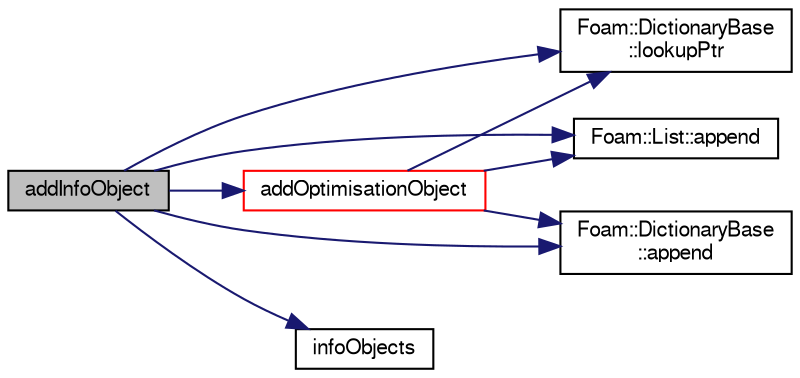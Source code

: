 digraph "addInfoObject"
{
  bgcolor="transparent";
  edge [fontname="FreeSans",fontsize="10",labelfontname="FreeSans",labelfontsize="10"];
  node [fontname="FreeSans",fontsize="10",shape=record];
  rankdir="LR";
  Node4655 [label="addInfoObject",height=0.2,width=0.4,color="black", fillcolor="grey75", style="filled", fontcolor="black"];
  Node4655 -> Node4656 [color="midnightblue",fontsize="10",style="solid",fontname="FreeSans"];
  Node4656 [label="addOptimisationObject",height=0.2,width=0.4,color="red",URL="$a21163.html#a6eddc51e7248c6785ecaabc32e065f4e",tooltip="Register optimisation switch read/write object. "];
  Node4656 -> Node4658 [color="midnightblue",fontsize="10",style="solid",fontname="FreeSans"];
  Node4658 [label="Foam::DictionaryBase\l::lookupPtr",height=0.2,width=0.4,color="black",URL="$a25670.html#ab01c63c55a0fccd0de22cd0e55516fa4",tooltip="Find and return an entry if present, otherwise return NULL. "];
  Node4656 -> Node4659 [color="midnightblue",fontsize="10",style="solid",fontname="FreeSans"];
  Node4659 [label="Foam::List::append",height=0.2,width=0.4,color="black",URL="$a25694.html#a399dd2bf0d9a32016717dc90126f016b",tooltip="Append an element at the end of the list. "];
  Node4656 -> Node4660 [color="midnightblue",fontsize="10",style="solid",fontname="FreeSans"];
  Node4660 [label="Foam::DictionaryBase\l::append",height=0.2,width=0.4,color="black",URL="$a25670.html#a7d32913c049313f63764cfcad36f372e",tooltip="Add at tail of dictionary. "];
  Node4655 -> Node4660 [color="midnightblue",fontsize="10",style="solid",fontname="FreeSans"];
  Node4655 -> Node4659 [color="midnightblue",fontsize="10",style="solid",fontname="FreeSans"];
  Node4655 -> Node4665 [color="midnightblue",fontsize="10",style="solid",fontname="FreeSans"];
  Node4665 [label="infoObjects",height=0.2,width=0.4,color="black",URL="$a21163.html#a38ea2048d7509ce4a32ed4e82c65abb6",tooltip="Get access to registered info switch objects. "];
  Node4655 -> Node4658 [color="midnightblue",fontsize="10",style="solid",fontname="FreeSans"];
}
